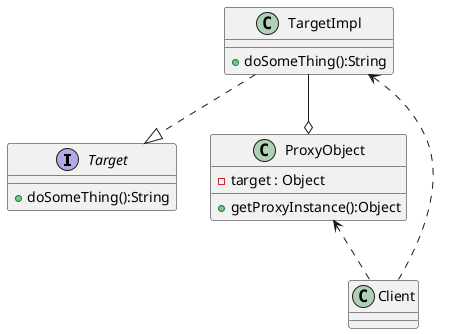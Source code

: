 @startuml

interface Target {
    + doSomeThing():String
}
class TargetImpl {
    + doSomeThing():String
}
class ProxyObject {
    - target : Object
    + getProxyInstance():Object
}
class Client
TargetImpl ..|> Target
ProxyObject <.. Client
TargetImpl <.. Client
TargetImpl --o ProxyObject
@enduml